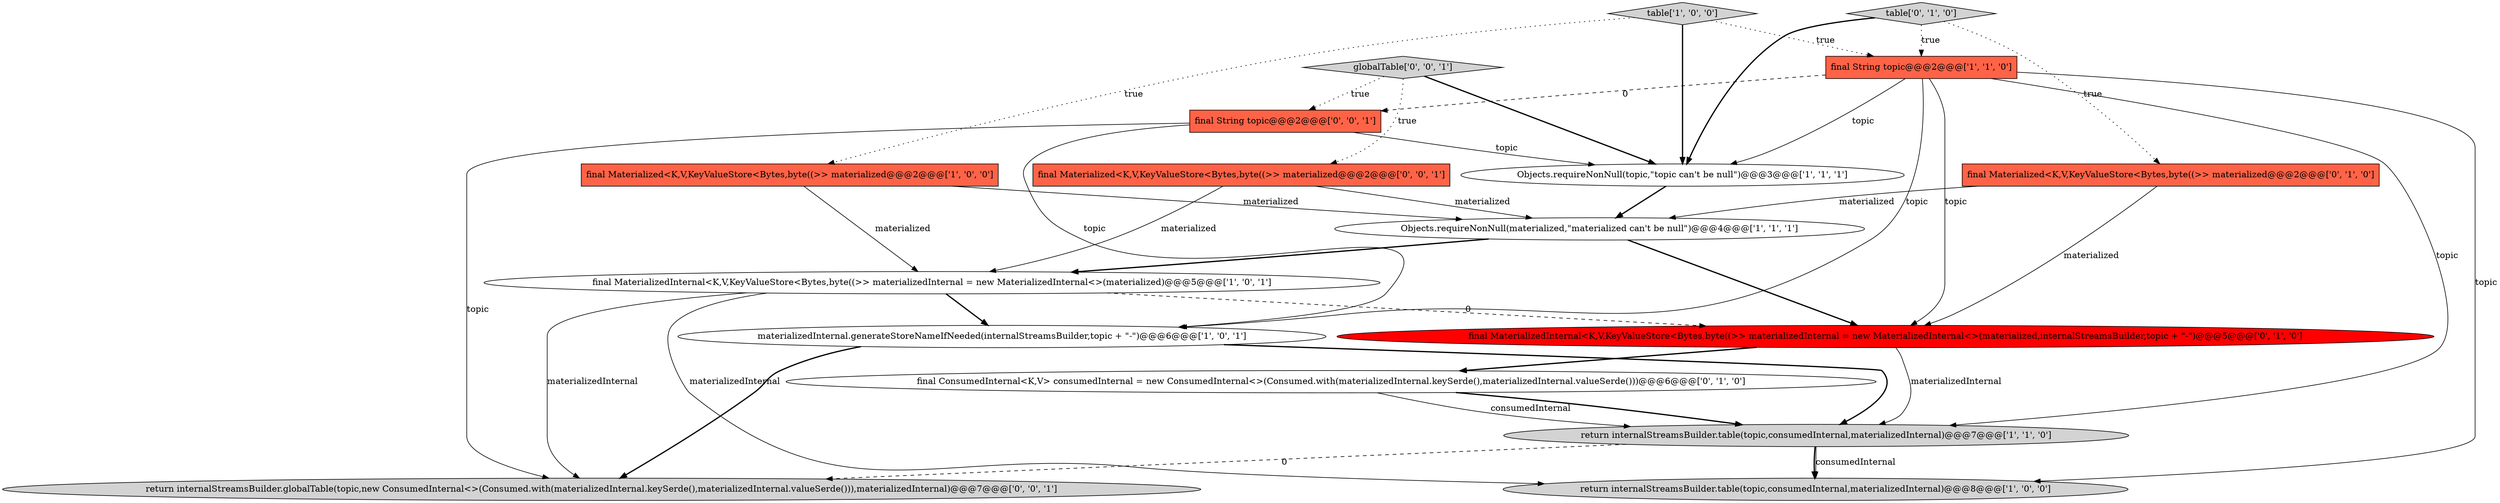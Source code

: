 digraph {
7 [style = filled, label = "return internalStreamsBuilder.table(topic,consumedInternal,materializedInternal)@@@7@@@['1', '1', '0']", fillcolor = lightgray, shape = ellipse image = "AAA0AAABBB1BBB"];
15 [style = filled, label = "return internalStreamsBuilder.globalTable(topic,new ConsumedInternal<>(Consumed.with(materializedInternal.keySerde(),materializedInternal.valueSerde())),materializedInternal)@@@7@@@['0', '0', '1']", fillcolor = lightgray, shape = ellipse image = "AAA0AAABBB3BBB"];
1 [style = filled, label = "return internalStreamsBuilder.table(topic,consumedInternal,materializedInternal)@@@8@@@['1', '0', '0']", fillcolor = lightgray, shape = ellipse image = "AAA0AAABBB1BBB"];
9 [style = filled, label = "final MaterializedInternal<K,V,KeyValueStore<Bytes,byte((>> materializedInternal = new MaterializedInternal<>(materialized,internalStreamsBuilder,topic + \"-\")@@@5@@@['0', '1', '0']", fillcolor = red, shape = ellipse image = "AAA1AAABBB2BBB"];
2 [style = filled, label = "Objects.requireNonNull(materialized,\"materialized can't be null\")@@@4@@@['1', '1', '1']", fillcolor = white, shape = ellipse image = "AAA0AAABBB1BBB"];
14 [style = filled, label = "final Materialized<K,V,KeyValueStore<Bytes,byte((>> materialized@@@2@@@['0', '0', '1']", fillcolor = tomato, shape = box image = "AAA0AAABBB3BBB"];
10 [style = filled, label = "final Materialized<K,V,KeyValueStore<Bytes,byte((>> materialized@@@2@@@['0', '1', '0']", fillcolor = tomato, shape = box image = "AAA0AAABBB2BBB"];
16 [style = filled, label = "final String topic@@@2@@@['0', '0', '1']", fillcolor = tomato, shape = box image = "AAA0AAABBB3BBB"];
12 [style = filled, label = "final ConsumedInternal<K,V> consumedInternal = new ConsumedInternal<>(Consumed.with(materializedInternal.keySerde(),materializedInternal.valueSerde()))@@@6@@@['0', '1', '0']", fillcolor = white, shape = ellipse image = "AAA0AAABBB2BBB"];
5 [style = filled, label = "table['1', '0', '0']", fillcolor = lightgray, shape = diamond image = "AAA0AAABBB1BBB"];
6 [style = filled, label = "materializedInternal.generateStoreNameIfNeeded(internalStreamsBuilder,topic + \"-\")@@@6@@@['1', '0', '1']", fillcolor = white, shape = ellipse image = "AAA0AAABBB1BBB"];
3 [style = filled, label = "final String topic@@@2@@@['1', '1', '0']", fillcolor = tomato, shape = box image = "AAA0AAABBB1BBB"];
8 [style = filled, label = "Objects.requireNonNull(topic,\"topic can't be null\")@@@3@@@['1', '1', '1']", fillcolor = white, shape = ellipse image = "AAA0AAABBB1BBB"];
13 [style = filled, label = "globalTable['0', '0', '1']", fillcolor = lightgray, shape = diamond image = "AAA0AAABBB3BBB"];
0 [style = filled, label = "final Materialized<K,V,KeyValueStore<Bytes,byte((>> materialized@@@2@@@['1', '0', '0']", fillcolor = tomato, shape = box image = "AAA0AAABBB1BBB"];
4 [style = filled, label = "final MaterializedInternal<K,V,KeyValueStore<Bytes,byte((>> materializedInternal = new MaterializedInternal<>(materialized)@@@5@@@['1', '0', '1']", fillcolor = white, shape = ellipse image = "AAA0AAABBB1BBB"];
11 [style = filled, label = "table['0', '1', '0']", fillcolor = lightgray, shape = diamond image = "AAA0AAABBB2BBB"];
10->2 [style = solid, label="materialized"];
5->8 [style = bold, label=""];
13->16 [style = dotted, label="true"];
0->4 [style = solid, label="materialized"];
4->1 [style = solid, label="materializedInternal"];
7->1 [style = bold, label=""];
3->9 [style = solid, label="topic"];
4->6 [style = bold, label=""];
11->10 [style = dotted, label="true"];
10->9 [style = solid, label="materialized"];
3->7 [style = solid, label="topic"];
3->1 [style = solid, label="topic"];
5->0 [style = dotted, label="true"];
2->9 [style = bold, label=""];
5->3 [style = dotted, label="true"];
2->4 [style = bold, label=""];
12->7 [style = bold, label=""];
16->15 [style = solid, label="topic"];
6->15 [style = bold, label=""];
4->9 [style = dashed, label="0"];
16->6 [style = solid, label="topic"];
16->8 [style = solid, label="topic"];
3->6 [style = solid, label="topic"];
8->2 [style = bold, label=""];
0->2 [style = solid, label="materialized"];
4->15 [style = solid, label="materializedInternal"];
14->2 [style = solid, label="materialized"];
9->7 [style = solid, label="materializedInternal"];
7->1 [style = solid, label="consumedInternal"];
7->15 [style = dashed, label="0"];
11->8 [style = bold, label=""];
3->8 [style = solid, label="topic"];
9->12 [style = bold, label=""];
12->7 [style = solid, label="consumedInternal"];
6->7 [style = bold, label=""];
13->8 [style = bold, label=""];
13->14 [style = dotted, label="true"];
11->3 [style = dotted, label="true"];
3->16 [style = dashed, label="0"];
14->4 [style = solid, label="materialized"];
}
